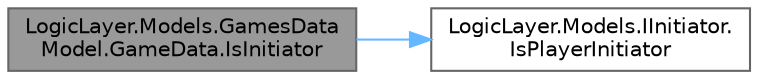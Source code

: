 digraph "LogicLayer.Models.GamesDataModel.GameData.IsInitiator"
{
 // LATEX_PDF_SIZE
  bgcolor="transparent";
  edge [fontname=Helvetica,fontsize=10,labelfontname=Helvetica,labelfontsize=10];
  node [fontname=Helvetica,fontsize=10,shape=box,height=0.2,width=0.4];
  rankdir="LR";
  Node1 [id="Node000001",label="LogicLayer.Models.GamesData\lModel.GameData.IsInitiator",height=0.2,width=0.4,color="gray40", fillcolor="grey60", style="filled", fontcolor="black",tooltip="Determines if a given player is the initiator of the game."];
  Node1 -> Node2 [id="edge1_Node000001_Node000002",color="steelblue1",style="solid",tooltip=" "];
  Node2 [id="Node000002",label="LogicLayer.Models.IInitiator.\lIsPlayerInitiator",height=0.2,width=0.4,color="grey40", fillcolor="white", style="filled",URL="$interface_logic_layer_1_1_models_1_1_i_initiator.html#a49b0b49b65c2cffdd119adbf8f59bdb4",tooltip="Checks if the provided initiator id matches the stored initiator's id."];
}

